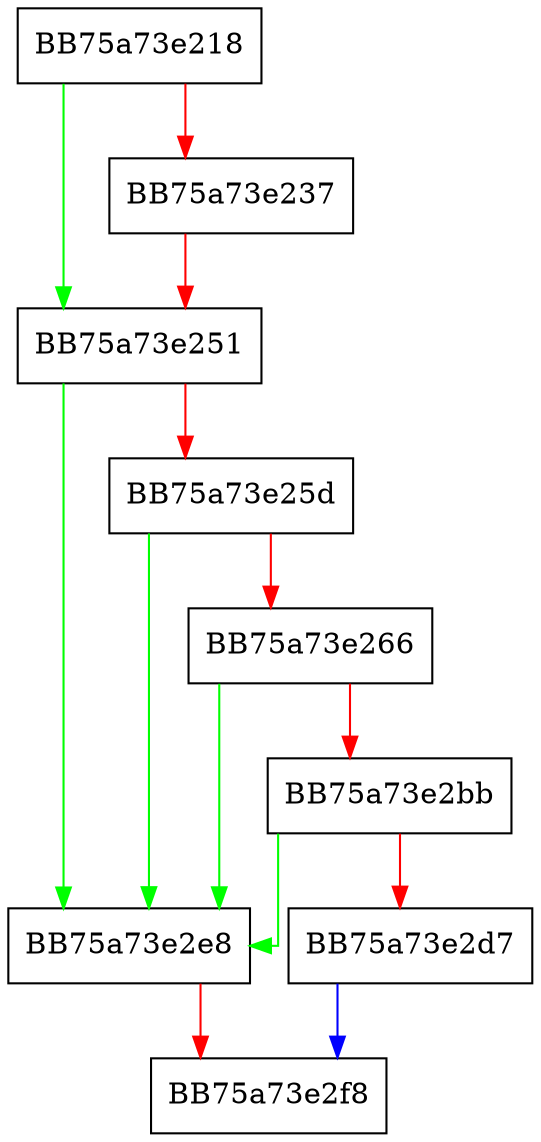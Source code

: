 digraph ParseFileRecord {
  node [shape="box"];
  graph [splines=ortho];
  BB75a73e218 -> BB75a73e251 [color="green"];
  BB75a73e218 -> BB75a73e237 [color="red"];
  BB75a73e237 -> BB75a73e251 [color="red"];
  BB75a73e251 -> BB75a73e2e8 [color="green"];
  BB75a73e251 -> BB75a73e25d [color="red"];
  BB75a73e25d -> BB75a73e2e8 [color="green"];
  BB75a73e25d -> BB75a73e266 [color="red"];
  BB75a73e266 -> BB75a73e2e8 [color="green"];
  BB75a73e266 -> BB75a73e2bb [color="red"];
  BB75a73e2bb -> BB75a73e2e8 [color="green"];
  BB75a73e2bb -> BB75a73e2d7 [color="red"];
  BB75a73e2d7 -> BB75a73e2f8 [color="blue"];
  BB75a73e2e8 -> BB75a73e2f8 [color="red"];
}